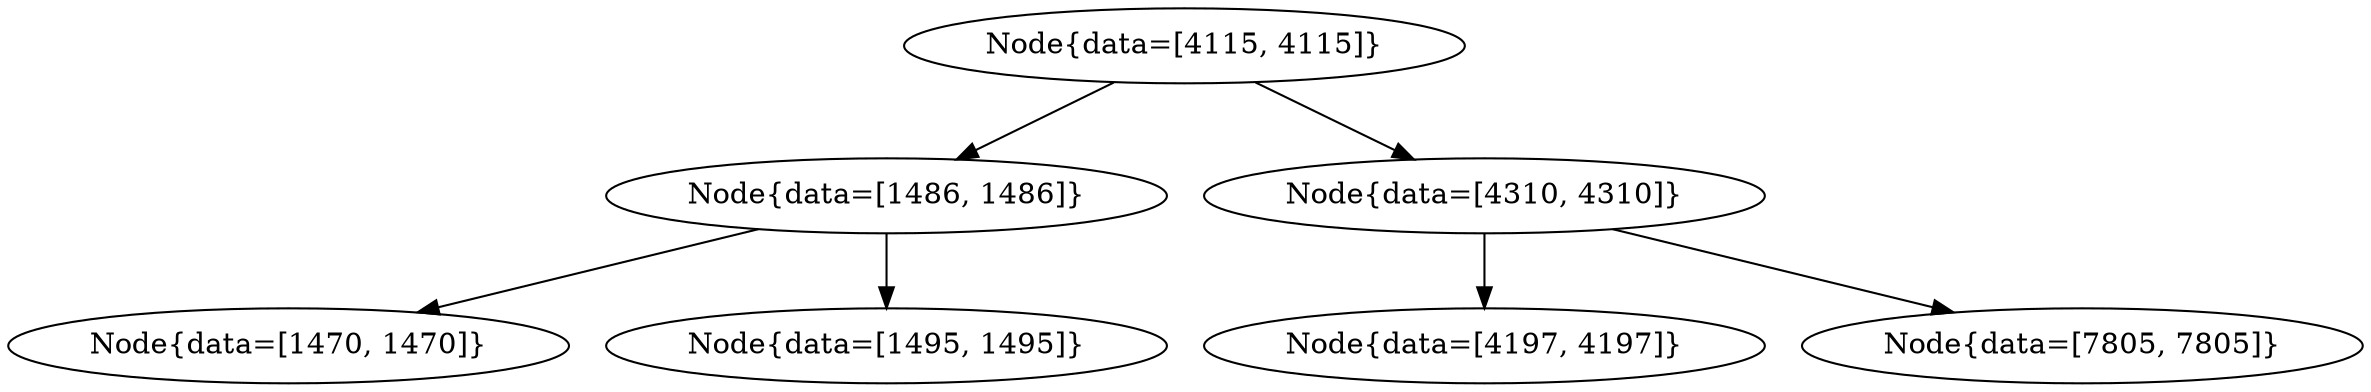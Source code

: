 digraph G{
192249798 [label="Node{data=[4115, 4115]}"]
192249798 -> 1750448869
1750448869 [label="Node{data=[1486, 1486]}"]
1750448869 -> 1832811472
1832811472 [label="Node{data=[1470, 1470]}"]
1750448869 -> 1028631916
1028631916 [label="Node{data=[1495, 1495]}"]
192249798 -> 493121100
493121100 [label="Node{data=[4310, 4310]}"]
493121100 -> 1487105431
1487105431 [label="Node{data=[4197, 4197]}"]
493121100 -> 1188916648
1188916648 [label="Node{data=[7805, 7805]}"]
}